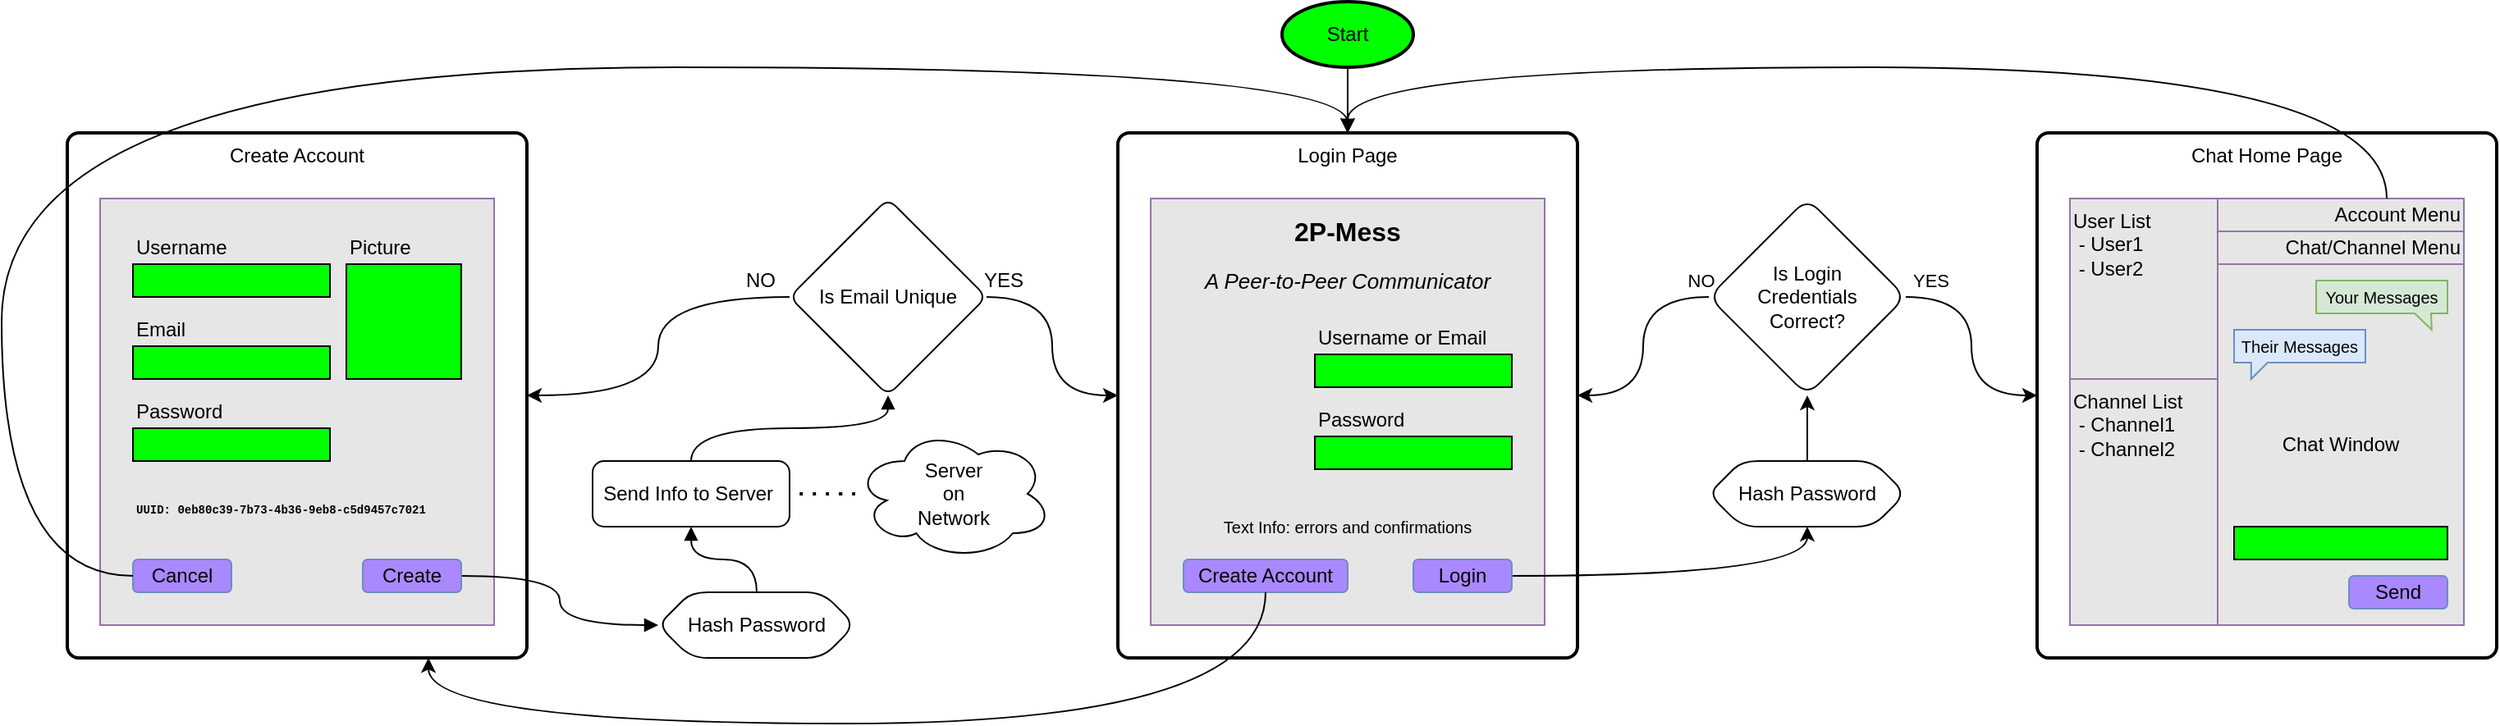 <mxfile version="16.6.2" type="github">
  <diagram id="BJ7nVB-zp0SILJK0B1YD" name="Page-1">
    <mxGraphModel dx="1831" dy="503" grid="1" gridSize="10" guides="1" tooltips="1" connect="1" arrows="1" fold="1" page="1" pageScale="1" pageWidth="850" pageHeight="1100" math="0" shadow="0">
      <root>
        <mxCell id="0" />
        <mxCell id="1" parent="0" />
        <mxCell id="mg_IQQJ_91LkdinmHmOL-2" value="Login Page" style="rounded=1;absoluteArcSize=1;arcSize=14;strokeWidth=2;fillColor=none;verticalAlign=top;align=center;labelPosition=center;verticalLabelPosition=middle;labelBackgroundColor=none;labelBorderColor=none;whiteSpace=wrap;html=1;spacingLeft=0;horizontal=1;" vertex="1" parent="1">
          <mxGeometry x="40" y="200" width="280" height="320" as="geometry" />
        </mxCell>
        <mxCell id="mg_IQQJ_91LkdinmHmOL-7" value="" style="rounded=0;whiteSpace=wrap;html=1;labelBackgroundColor=none;labelBorderColor=none;fillColor=#E6E6E6;strokeColor=#9673a6;" vertex="1" parent="1">
          <mxGeometry x="60" y="240" width="240" height="260" as="geometry" />
        </mxCell>
        <mxCell id="mg_IQQJ_91LkdinmHmOL-3" value="Start" style="strokeWidth=2;html=1;shape=mxgraph.flowchart.start_2;whiteSpace=wrap;labelBackgroundColor=none;labelBorderColor=none;fillColor=#00FF00;fontColor=#000000;" vertex="1" parent="1">
          <mxGeometry x="140" y="120" width="80" height="40" as="geometry" />
        </mxCell>
        <mxCell id="mg_IQQJ_91LkdinmHmOL-4" value="" style="endArrow=block;html=1;rounded=0;fontColor=#000000;endFill=1;" edge="1" parent="1" source="mg_IQQJ_91LkdinmHmOL-3" target="mg_IQQJ_91LkdinmHmOL-2">
          <mxGeometry width="50" height="50" relative="1" as="geometry">
            <mxPoint x="220" y="110" as="sourcePoint" />
            <mxPoint x="120" y="170" as="targetPoint" />
          </mxGeometry>
        </mxCell>
        <mxCell id="mg_IQQJ_91LkdinmHmOL-5" value="" style="rounded=0;whiteSpace=wrap;html=1;labelBackgroundColor=none;labelBorderColor=none;fontColor=#000000;fillColor=#00FF00;" vertex="1" parent="1">
          <mxGeometry x="160" y="335" width="120" height="20" as="geometry" />
        </mxCell>
        <mxCell id="mg_IQQJ_91LkdinmHmOL-6" value="Username or Email" style="text;html=1;strokeColor=none;fillColor=none;align=left;verticalAlign=middle;whiteSpace=wrap;rounded=0;labelBackgroundColor=none;labelBorderColor=none;fontColor=#000000;" vertex="1" parent="1">
          <mxGeometry x="160" y="315" width="120" height="20" as="geometry" />
        </mxCell>
        <mxCell id="mg_IQQJ_91LkdinmHmOL-8" value="" style="rounded=0;whiteSpace=wrap;html=1;labelBackgroundColor=none;labelBorderColor=none;fontColor=#000000;fillColor=#00FF00;" vertex="1" parent="1">
          <mxGeometry x="160" y="385" width="120" height="20" as="geometry" />
        </mxCell>
        <mxCell id="mg_IQQJ_91LkdinmHmOL-9" value="Password" style="text;html=1;strokeColor=none;fillColor=none;align=left;verticalAlign=middle;whiteSpace=wrap;rounded=0;labelBackgroundColor=none;labelBorderColor=none;fontColor=#000000;" vertex="1" parent="1">
          <mxGeometry x="160" y="365" width="120" height="20" as="geometry" />
        </mxCell>
        <mxCell id="mg_IQQJ_91LkdinmHmOL-15" value="" style="rounded=0;orthogonalLoop=1;jettySize=auto;html=1;fontColor=#000000;edgeStyle=orthogonalEdgeStyle;curved=1;" edge="1" parent="1" source="mg_IQQJ_91LkdinmHmOL-10" target="mg_IQQJ_91LkdinmHmOL-61">
          <mxGeometry relative="1" as="geometry" />
        </mxCell>
        <mxCell id="mg_IQQJ_91LkdinmHmOL-10" value="Login" style="rounded=1;whiteSpace=wrap;html=1;labelBackgroundColor=none;labelBorderColor=none;fillColor=#AA88FF;strokeColor=#6c8ebf;" vertex="1" parent="1">
          <mxGeometry x="220" y="460" width="60" height="20" as="geometry" />
        </mxCell>
        <mxCell id="mg_IQQJ_91LkdinmHmOL-11" value="Create Account" style="rounded=1;whiteSpace=wrap;html=1;labelBackgroundColor=none;labelBorderColor=none;fillColor=#AA88FF;strokeColor=#6c8ebf;" vertex="1" parent="1">
          <mxGeometry x="80" y="460" width="100" height="20" as="geometry" />
        </mxCell>
        <mxCell id="mg_IQQJ_91LkdinmHmOL-12" value="2P-Mess" style="text;html=1;strokeColor=none;fillColor=none;align=center;verticalAlign=middle;whiteSpace=wrap;rounded=0;labelBackgroundColor=none;labelBorderColor=none;fontColor=#000000;fontStyle=1;fontSize=16;" vertex="1" parent="1">
          <mxGeometry x="80" y="250" width="200" height="20" as="geometry" />
        </mxCell>
        <mxCell id="mg_IQQJ_91LkdinmHmOL-13" value="A Peer-to-Peer Communicator" style="text;html=1;strokeColor=none;fillColor=none;align=center;verticalAlign=middle;whiteSpace=wrap;rounded=0;labelBackgroundColor=none;labelBorderColor=none;fontColor=#000000;fontStyle=2;fontSize=13;" vertex="1" parent="1">
          <mxGeometry x="80" y="280" width="200" height="20" as="geometry" />
        </mxCell>
        <mxCell id="mg_IQQJ_91LkdinmHmOL-14" value="Is Login &lt;br&gt;Credentials&lt;br&gt;Correct?" style="rhombus;whiteSpace=wrap;html=1;rounded=1;labelBackgroundColor=none;labelBorderColor=none;" vertex="1" parent="1">
          <mxGeometry x="400" y="240" width="120" height="120" as="geometry" />
        </mxCell>
        <mxCell id="mg_IQQJ_91LkdinmHmOL-16" value="" style="endArrow=classic;html=1;rounded=0;fontColor=#000000;edgeStyle=orthogonalEdgeStyle;elbow=vertical;curved=1;" edge="1" parent="1" source="mg_IQQJ_91LkdinmHmOL-14" target="mg_IQQJ_91LkdinmHmOL-2">
          <mxGeometry width="50" height="50" relative="1" as="geometry">
            <mxPoint x="220" y="410" as="sourcePoint" />
            <mxPoint x="270" y="360" as="targetPoint" />
          </mxGeometry>
        </mxCell>
        <mxCell id="mg_IQQJ_91LkdinmHmOL-17" value="NO" style="edgeLabel;html=1;align=center;verticalAlign=middle;resizable=0;points=[];fontColor=#000000;" vertex="1" connectable="0" parent="mg_IQQJ_91LkdinmHmOL-16">
          <mxGeometry x="-0.114" y="17" relative="1" as="geometry">
            <mxPoint x="18" y="-32" as="offset" />
          </mxGeometry>
        </mxCell>
        <mxCell id="mg_IQQJ_91LkdinmHmOL-18" value="Chat Home Page" style="rounded=1;absoluteArcSize=1;arcSize=14;strokeWidth=2;fillColor=none;verticalAlign=top;align=center;labelPosition=center;verticalLabelPosition=middle;labelBackgroundColor=none;labelBorderColor=none;whiteSpace=wrap;html=1;spacingLeft=0;horizontal=1;" vertex="1" parent="1">
          <mxGeometry x="600" y="200" width="280" height="320" as="geometry" />
        </mxCell>
        <mxCell id="mg_IQQJ_91LkdinmHmOL-19" value="" style="endArrow=classic;html=1;rounded=0;fontColor=#000000;curved=1;elbow=vertical;edgeStyle=orthogonalEdgeStyle;" edge="1" parent="1" source="mg_IQQJ_91LkdinmHmOL-14" target="mg_IQQJ_91LkdinmHmOL-18">
          <mxGeometry width="50" height="50" relative="1" as="geometry">
            <mxPoint x="540" y="410" as="sourcePoint" />
            <mxPoint x="520" y="340" as="targetPoint" />
          </mxGeometry>
        </mxCell>
        <mxCell id="mg_IQQJ_91LkdinmHmOL-20" value="YES" style="edgeLabel;html=1;align=center;verticalAlign=middle;resizable=0;points=[];fontColor=#000000;" vertex="1" connectable="0" parent="mg_IQQJ_91LkdinmHmOL-19">
          <mxGeometry x="-0.172" relative="1" as="geometry">
            <mxPoint x="-25" y="-28" as="offset" />
          </mxGeometry>
        </mxCell>
        <mxCell id="mg_IQQJ_91LkdinmHmOL-21" value="User List&lt;br&gt;&amp;nbsp;- User1&lt;br&gt;&amp;nbsp;- User2&lt;br&gt;" style="rounded=0;whiteSpace=wrap;html=1;labelBackgroundColor=none;labelBorderColor=none;fillColor=#E6E6E6;strokeColor=#9673a6;verticalAlign=top;align=left;" vertex="1" parent="1">
          <mxGeometry x="620" y="240" width="90" height="110" as="geometry" />
        </mxCell>
        <mxCell id="mg_IQQJ_91LkdinmHmOL-22" value="Account Menu" style="rounded=0;whiteSpace=wrap;html=1;labelBackgroundColor=none;labelBorderColor=none;fillColor=#E6E6E6;strokeColor=#9673a6;align=right;" vertex="1" parent="1">
          <mxGeometry x="710" y="240" width="150" height="20" as="geometry" />
        </mxCell>
        <mxCell id="mg_IQQJ_91LkdinmHmOL-23" value="Chat Window" style="rounded=0;whiteSpace=wrap;html=1;labelBackgroundColor=none;labelBorderColor=none;fillColor=#E6E6E6;strokeColor=#9673a6;" vertex="1" parent="1">
          <mxGeometry x="710" y="280" width="150" height="220" as="geometry" />
        </mxCell>
        <mxCell id="mg_IQQJ_91LkdinmHmOL-24" value="" style="endArrow=block;html=1;rounded=0;fontColor=#000000;curved=1;elbow=vertical;endFill=1;edgeStyle=orthogonalEdgeStyle;" edge="1" parent="1" source="mg_IQQJ_91LkdinmHmOL-22" target="mg_IQQJ_91LkdinmHmOL-2">
          <mxGeometry width="50" height="50" relative="1" as="geometry">
            <mxPoint x="850" y="360" as="sourcePoint" />
            <mxPoint x="900" y="310" as="targetPoint" />
            <Array as="points">
              <mxPoint x="813" y="160" />
              <mxPoint x="180" y="160" />
            </Array>
          </mxGeometry>
        </mxCell>
        <mxCell id="mg_IQQJ_91LkdinmHmOL-25" value="&lt;span&gt;Channel List&lt;/span&gt;&lt;br&gt;&lt;div&gt;&lt;span&gt;&amp;nbsp;- Channel1&lt;/span&gt;&lt;/div&gt;&lt;div&gt;&lt;span&gt;&amp;nbsp;- Channel2&lt;/span&gt;&lt;/div&gt;" style="rounded=0;whiteSpace=wrap;html=1;labelBackgroundColor=none;labelBorderColor=none;fillColor=#E6E6E6;strokeColor=#9673a6;verticalAlign=top;align=left;" vertex="1" parent="1">
          <mxGeometry x="620" y="350" width="90" height="150" as="geometry" />
        </mxCell>
        <mxCell id="mg_IQQJ_91LkdinmHmOL-26" value="Create Account" style="rounded=1;absoluteArcSize=1;arcSize=14;strokeWidth=2;fillColor=none;verticalAlign=top;align=center;labelPosition=center;verticalLabelPosition=middle;labelBackgroundColor=none;labelBorderColor=none;whiteSpace=wrap;html=1;spacingLeft=0;horizontal=1;" vertex="1" parent="1">
          <mxGeometry x="-600" y="200" width="280" height="320" as="geometry" />
        </mxCell>
        <mxCell id="mg_IQQJ_91LkdinmHmOL-27" value="" style="rounded=0;whiteSpace=wrap;html=1;labelBackgroundColor=none;labelBorderColor=none;fillColor=#E6E6E6;strokeColor=#9673a6;" vertex="1" parent="1">
          <mxGeometry x="-580" y="240" width="240" height="260" as="geometry" />
        </mxCell>
        <mxCell id="mg_IQQJ_91LkdinmHmOL-28" value="" style="endArrow=classic;html=1;rounded=0;fontColor=#000000;curved=1;elbow=vertical;edgeStyle=orthogonalEdgeStyle;" edge="1" parent="1" source="mg_IQQJ_91LkdinmHmOL-11" target="mg_IQQJ_91LkdinmHmOL-26">
          <mxGeometry width="50" height="50" relative="1" as="geometry">
            <mxPoint x="590" y="690" as="sourcePoint" />
            <mxPoint x="640" y="640" as="targetPoint" />
            <Array as="points">
              <mxPoint x="130" y="560" />
              <mxPoint x="-380" y="560" />
            </Array>
          </mxGeometry>
        </mxCell>
        <mxCell id="mg_IQQJ_91LkdinmHmOL-29" value="" style="rounded=0;whiteSpace=wrap;html=1;labelBackgroundColor=none;labelBorderColor=none;fontColor=#000000;fillColor=#00FF00;" vertex="1" parent="1">
          <mxGeometry x="-560" y="280" width="120" height="20" as="geometry" />
        </mxCell>
        <mxCell id="mg_IQQJ_91LkdinmHmOL-30" value="Username" style="text;html=1;strokeColor=none;fillColor=none;align=left;verticalAlign=middle;whiteSpace=wrap;rounded=0;labelBackgroundColor=none;labelBorderColor=none;fontColor=#000000;" vertex="1" parent="1">
          <mxGeometry x="-560" y="260" width="120" height="20" as="geometry" />
        </mxCell>
        <mxCell id="mg_IQQJ_91LkdinmHmOL-31" value="" style="rounded=0;whiteSpace=wrap;html=1;labelBackgroundColor=none;labelBorderColor=none;fontColor=#000000;fillColor=#00FF00;" vertex="1" parent="1">
          <mxGeometry x="-560" y="330" width="120" height="20" as="geometry" />
        </mxCell>
        <mxCell id="mg_IQQJ_91LkdinmHmOL-32" value="Email" style="text;html=1;strokeColor=none;fillColor=none;align=left;verticalAlign=middle;whiteSpace=wrap;rounded=0;labelBackgroundColor=none;labelBorderColor=none;fontColor=#000000;" vertex="1" parent="1">
          <mxGeometry x="-560" y="310" width="120" height="20" as="geometry" />
        </mxCell>
        <mxCell id="mg_IQQJ_91LkdinmHmOL-33" value="" style="rounded=0;whiteSpace=wrap;html=1;labelBackgroundColor=none;labelBorderColor=none;fontColor=#000000;fillColor=#00FF00;" vertex="1" parent="1">
          <mxGeometry x="-560" y="380" width="120" height="20" as="geometry" />
        </mxCell>
        <mxCell id="mg_IQQJ_91LkdinmHmOL-34" value="Password&lt;span style=&quot;color: rgba(0 , 0 , 0 , 0) ; font-family: monospace ; font-size: 0px&quot;&gt;%3CmxGraphModel%3E%3Croot%3E%3CmxCell%20id%3D%220%22%2F%3E%3CmxCell%20id%3D%221%22%20parent%3D%220%22%2F%3E%3CmxCell%20id%3D%222%22%20value%3D%22%22%20style%3D%22rounded%3D0%3BwhiteSpace%3Dwrap%3Bhtml%3D1%3BlabelBackgroundColor%3Dnone%3BlabelBorderColor%3Dnone%3BfontColor%3D%23000000%3BfillColor%3D%2300FF00%3B%22%20vertex%3D%221%22%20parent%3D%221%22%3E%3CmxGeometry%20x%3D%22280%22%20y%3D%22770%22%20width%3D%22120%22%20height%3D%2220%22%20as%3D%22geometry%22%2F%3E%3C%2FmxCell%3E%3CmxCell%20id%3D%223%22%20value%3D%22Email%22%20style%3D%22text%3Bhtml%3D1%3BstrokeColor%3Dnone%3BfillColor%3Dnone%3Balign%3Dleft%3BverticalAlign%3Dmiddle%3BwhiteSpace%3Dwrap%3Brounded%3D0%3BlabelBackgroundColor%3Dnone%3BlabelBorderColor%3Dnone%3BfontColor%3D%23000000%3B%22%20vertex%3D%221%22%20parent%3D%221%22%3E%3CmxGeometry%20x%3D%22280%22%20y%3D%22750%22%20width%3D%22120%22%20height%3D%2220%22%20as%3D%22geometry%22%2F%3E%3C%2FmxCell%3E%3C%2Froot%3E%3C%2FmxGraphModel%3E&lt;/span&gt;" style="text;html=1;strokeColor=none;fillColor=none;align=left;verticalAlign=middle;whiteSpace=wrap;rounded=0;labelBackgroundColor=none;labelBorderColor=none;fontColor=#000000;" vertex="1" parent="1">
          <mxGeometry x="-560" y="360" width="120" height="20" as="geometry" />
        </mxCell>
        <mxCell id="mg_IQQJ_91LkdinmHmOL-35" value="" style="rounded=0;whiteSpace=wrap;html=1;labelBackgroundColor=none;labelBorderColor=none;fontColor=#000000;fillColor=#00FF00;" vertex="1" parent="1">
          <mxGeometry x="-430" y="280" width="70" height="70" as="geometry" />
        </mxCell>
        <mxCell id="mg_IQQJ_91LkdinmHmOL-36" value="Picture" style="text;html=1;strokeColor=none;fillColor=none;align=left;verticalAlign=middle;whiteSpace=wrap;rounded=0;labelBackgroundColor=none;labelBorderColor=none;fontColor=#000000;" vertex="1" parent="1">
          <mxGeometry x="-430" y="260" width="70" height="20" as="geometry" />
        </mxCell>
        <mxCell id="mg_IQQJ_91LkdinmHmOL-43" value="" style="edgeStyle=orthogonalEdgeStyle;curved=1;rounded=0;orthogonalLoop=1;jettySize=auto;html=1;fontFamily=Courier New;fontSize=7;fontColor=#000000;endArrow=block;endFill=1;elbow=vertical;" edge="1" parent="1" source="mg_IQQJ_91LkdinmHmOL-37" target="mg_IQQJ_91LkdinmHmOL-42">
          <mxGeometry relative="1" as="geometry" />
        </mxCell>
        <mxCell id="mg_IQQJ_91LkdinmHmOL-37" value="Create" style="rounded=1;whiteSpace=wrap;html=1;labelBackgroundColor=none;labelBorderColor=none;fillColor=#AA88FF;strokeColor=#6c8ebf;" vertex="1" parent="1">
          <mxGeometry x="-420" y="460" width="60" height="20" as="geometry" />
        </mxCell>
        <mxCell id="mg_IQQJ_91LkdinmHmOL-38" value="Cancel" style="rounded=1;whiteSpace=wrap;html=1;labelBackgroundColor=none;labelBorderColor=none;fillColor=#AA88FF;strokeColor=#6c8ebf;" vertex="1" parent="1">
          <mxGeometry x="-560" y="460" width="60" height="20" as="geometry" />
        </mxCell>
        <mxCell id="mg_IQQJ_91LkdinmHmOL-39" value="UUID: 0eb80c39-7b73-4b36-9eb8-c5d9457c7021" style="text;html=1;strokeColor=none;fillColor=none;align=left;verticalAlign=middle;whiteSpace=wrap;rounded=0;labelBackgroundColor=none;labelBorderColor=none;fontColor=#000000;fontSize=7;fontStyle=1;fontFamily=Courier New;" vertex="1" parent="1">
          <mxGeometry x="-560" y="420" width="200" height="20" as="geometry" />
        </mxCell>
        <mxCell id="mg_IQQJ_91LkdinmHmOL-45" value="" style="edgeStyle=orthogonalEdgeStyle;curved=1;rounded=0;orthogonalLoop=1;jettySize=auto;html=1;fontFamily=Helvetica;fontSize=12;fontColor=#000000;endArrow=block;endFill=1;elbow=vertical;" edge="1" parent="1" source="mg_IQQJ_91LkdinmHmOL-42" target="mg_IQQJ_91LkdinmHmOL-44">
          <mxGeometry relative="1" as="geometry" />
        </mxCell>
        <mxCell id="mg_IQQJ_91LkdinmHmOL-42" value="Hash Password" style="shape=hexagon;perimeter=hexagonPerimeter2;whiteSpace=wrap;html=1;fixedSize=1;rounded=1;labelBackgroundColor=none;labelBorderColor=none;" vertex="1" parent="1">
          <mxGeometry x="-240" y="480" width="120" height="40" as="geometry" />
        </mxCell>
        <mxCell id="mg_IQQJ_91LkdinmHmOL-47" value="" style="edgeStyle=orthogonalEdgeStyle;curved=1;rounded=0;orthogonalLoop=1;jettySize=auto;html=1;fontFamily=Helvetica;fontSize=12;fontColor=#000000;endArrow=block;endFill=1;elbow=vertical;" edge="1" parent="1" source="mg_IQQJ_91LkdinmHmOL-44" target="mg_IQQJ_91LkdinmHmOL-46">
          <mxGeometry relative="1" as="geometry" />
        </mxCell>
        <mxCell id="mg_IQQJ_91LkdinmHmOL-44" value="Send Info to Server&amp;nbsp;" style="rounded=1;whiteSpace=wrap;html=1;absoluteArcSize=1;arcSize=14;strokeWidth=1;labelBackgroundColor=none;labelBorderColor=none;fontFamily=Helvetica;fontSize=12;fontColor=#000000;fillColor=none;" vertex="1" parent="1">
          <mxGeometry x="-280" y="400" width="120" height="40" as="geometry" />
        </mxCell>
        <mxCell id="mg_IQQJ_91LkdinmHmOL-46" value="Is Email Unique" style="rhombus;whiteSpace=wrap;html=1;fillColor=none;fontColor=#000000;rounded=1;arcSize=14;strokeWidth=1;labelBackgroundColor=none;labelBorderColor=none;" vertex="1" parent="1">
          <mxGeometry x="-160" y="240" width="120" height="120" as="geometry" />
        </mxCell>
        <mxCell id="mg_IQQJ_91LkdinmHmOL-48" value="" style="endArrow=classic;html=1;rounded=0;fontFamily=Helvetica;fontSize=12;fontColor=#000000;curved=1;elbow=vertical;edgeStyle=orthogonalEdgeStyle;" edge="1" parent="1" source="mg_IQQJ_91LkdinmHmOL-46" target="mg_IQQJ_91LkdinmHmOL-26">
          <mxGeometry width="50" height="50" relative="1" as="geometry">
            <mxPoint x="340" y="790" as="sourcePoint" />
            <mxPoint x="390" y="740" as="targetPoint" />
          </mxGeometry>
        </mxCell>
        <mxCell id="mg_IQQJ_91LkdinmHmOL-49" value="NO" style="edgeLabel;html=1;align=center;verticalAlign=middle;resizable=0;points=[];fontSize=12;fontFamily=Helvetica;fontColor=#000000;" vertex="1" connectable="0" parent="mg_IQQJ_91LkdinmHmOL-48">
          <mxGeometry x="-0.767" y="2" relative="1" as="geometry">
            <mxPoint x="7" y="-12" as="offset" />
          </mxGeometry>
        </mxCell>
        <mxCell id="mg_IQQJ_91LkdinmHmOL-50" value="" style="endArrow=classic;html=1;rounded=0;fontFamily=Helvetica;fontSize=12;fontColor=#000000;curved=1;elbow=vertical;edgeStyle=orthogonalEdgeStyle;entryX=0;entryY=0.5;entryDx=0;entryDy=0;exitX=1;exitY=0.5;exitDx=0;exitDy=0;" edge="1" parent="1" source="mg_IQQJ_91LkdinmHmOL-46" target="mg_IQQJ_91LkdinmHmOL-2">
          <mxGeometry width="50" height="50" relative="1" as="geometry">
            <mxPoint x="450" y="560" as="sourcePoint" />
            <mxPoint x="500" y="510" as="targetPoint" />
            <Array as="points" />
          </mxGeometry>
        </mxCell>
        <mxCell id="mg_IQQJ_91LkdinmHmOL-51" value="YES" style="edgeLabel;html=1;align=center;verticalAlign=middle;resizable=0;points=[];fontSize=12;fontFamily=Helvetica;fontColor=#000000;" vertex="1" connectable="0" parent="mg_IQQJ_91LkdinmHmOL-50">
          <mxGeometry x="-0.602" y="29" relative="1" as="geometry">
            <mxPoint x="-18" y="19" as="offset" />
          </mxGeometry>
        </mxCell>
        <mxCell id="mg_IQQJ_91LkdinmHmOL-52" value="" style="endArrow=classic;html=1;rounded=0;fontFamily=Helvetica;fontSize=12;fontColor=#000000;curved=1;elbow=vertical;edgeStyle=orthogonalEdgeStyle;entryX=0.5;entryY=0;entryDx=0;entryDy=0;exitX=0;exitY=0.5;exitDx=0;exitDy=0;" edge="1" parent="1" source="mg_IQQJ_91LkdinmHmOL-38" target="mg_IQQJ_91LkdinmHmOL-2">
          <mxGeometry width="50" height="50" relative="1" as="geometry">
            <mxPoint x="350" y="680" as="sourcePoint" />
            <mxPoint x="400" y="630" as="targetPoint" />
            <Array as="points">
              <mxPoint x="-640" y="470" />
              <mxPoint x="-640" y="160" />
              <mxPoint x="180" y="160" />
            </Array>
          </mxGeometry>
        </mxCell>
        <mxCell id="mg_IQQJ_91LkdinmHmOL-53" value="Server&lt;br&gt;on&lt;br&gt;Network" style="ellipse;shape=cloud;whiteSpace=wrap;html=1;labelBackgroundColor=none;labelBorderColor=none;fontFamily=Helvetica;fontSize=12;fontColor=#000000;fillColor=none;" vertex="1" parent="1">
          <mxGeometry x="-120" y="380" width="120" height="80" as="geometry" />
        </mxCell>
        <mxCell id="mg_IQQJ_91LkdinmHmOL-54" value="" style="endArrow=none;dashed=1;html=1;dashPattern=1 3;strokeWidth=2;rounded=0;fontFamily=Helvetica;fontSize=12;fontColor=#000000;curved=1;elbow=vertical;" edge="1" parent="1" source="mg_IQQJ_91LkdinmHmOL-53" target="mg_IQQJ_91LkdinmHmOL-44">
          <mxGeometry width="50" height="50" relative="1" as="geometry">
            <mxPoint x="-230" y="530" as="sourcePoint" />
            <mxPoint x="-180" y="480" as="targetPoint" />
          </mxGeometry>
        </mxCell>
        <mxCell id="mg_IQQJ_91LkdinmHmOL-55" value="Chat/Channel Menu" style="rounded=0;whiteSpace=wrap;html=1;labelBackgroundColor=none;labelBorderColor=none;fillColor=#E6E6E6;strokeColor=#9673a6;align=right;" vertex="1" parent="1">
          <mxGeometry x="710" y="260" width="150" height="20" as="geometry" />
        </mxCell>
        <mxCell id="mg_IQQJ_91LkdinmHmOL-56" value="" style="rounded=0;whiteSpace=wrap;html=1;labelBackgroundColor=none;labelBorderColor=none;fontColor=#000000;fillColor=#00FF00;" vertex="1" parent="1">
          <mxGeometry x="720" y="440" width="130" height="20" as="geometry" />
        </mxCell>
        <mxCell id="mg_IQQJ_91LkdinmHmOL-57" value="Send" style="rounded=1;whiteSpace=wrap;html=1;labelBackgroundColor=none;labelBorderColor=none;fillColor=#AA88FF;strokeColor=#6c8ebf;" vertex="1" parent="1">
          <mxGeometry x="790" y="470" width="60" height="20" as="geometry" />
        </mxCell>
        <mxCell id="mg_IQQJ_91LkdinmHmOL-58" value="Their Messages" style="shape=callout;whiteSpace=wrap;html=1;perimeter=calloutPerimeter;labelBackgroundColor=none;labelBorderColor=none;fontFamily=Helvetica;fontSize=10;fillColor=#dae8fc;position2=0.13;size=10;position=0.13;base=10;strokeColor=#6c8ebf;" vertex="1" parent="1">
          <mxGeometry x="720" y="320" width="80" height="30" as="geometry" />
        </mxCell>
        <mxCell id="mg_IQQJ_91LkdinmHmOL-59" value="Your Messages" style="shape=callout;whiteSpace=wrap;html=1;perimeter=calloutPerimeter;labelBackgroundColor=none;labelBorderColor=none;fontFamily=Helvetica;fontSize=10;fillColor=#d5e8d4;position2=0.88;size=10;position=0.75;base=10;strokeColor=#82b366;" vertex="1" parent="1">
          <mxGeometry x="770" y="290" width="80" height="30" as="geometry" />
        </mxCell>
        <mxCell id="mg_IQQJ_91LkdinmHmOL-60" value="Text Info: errors and confirmations" style="text;html=1;strokeColor=none;fillColor=none;align=center;verticalAlign=middle;whiteSpace=wrap;rounded=0;labelBackgroundColor=none;labelBorderColor=none;fontFamily=Helvetica;fontSize=10;fontColor=#000000;" vertex="1" parent="1">
          <mxGeometry x="80" y="430" width="200" height="20" as="geometry" />
        </mxCell>
        <mxCell id="mg_IQQJ_91LkdinmHmOL-61" value="Hash Password" style="shape=hexagon;perimeter=hexagonPerimeter2;whiteSpace=wrap;html=1;fixedSize=1;rounded=1;labelBackgroundColor=none;labelBorderColor=none;" vertex="1" parent="1">
          <mxGeometry x="400" y="400" width="120" height="40" as="geometry" />
        </mxCell>
        <mxCell id="mg_IQQJ_91LkdinmHmOL-62" value="" style="endArrow=classic;html=1;rounded=0;fontFamily=Helvetica;fontSize=10;fontColor=#000000;curved=1;elbow=vertical;" edge="1" parent="1" source="mg_IQQJ_91LkdinmHmOL-61" target="mg_IQQJ_91LkdinmHmOL-14">
          <mxGeometry width="50" height="50" relative="1" as="geometry">
            <mxPoint x="460" y="520" as="sourcePoint" />
            <mxPoint x="510" y="470" as="targetPoint" />
          </mxGeometry>
        </mxCell>
      </root>
    </mxGraphModel>
  </diagram>
</mxfile>
